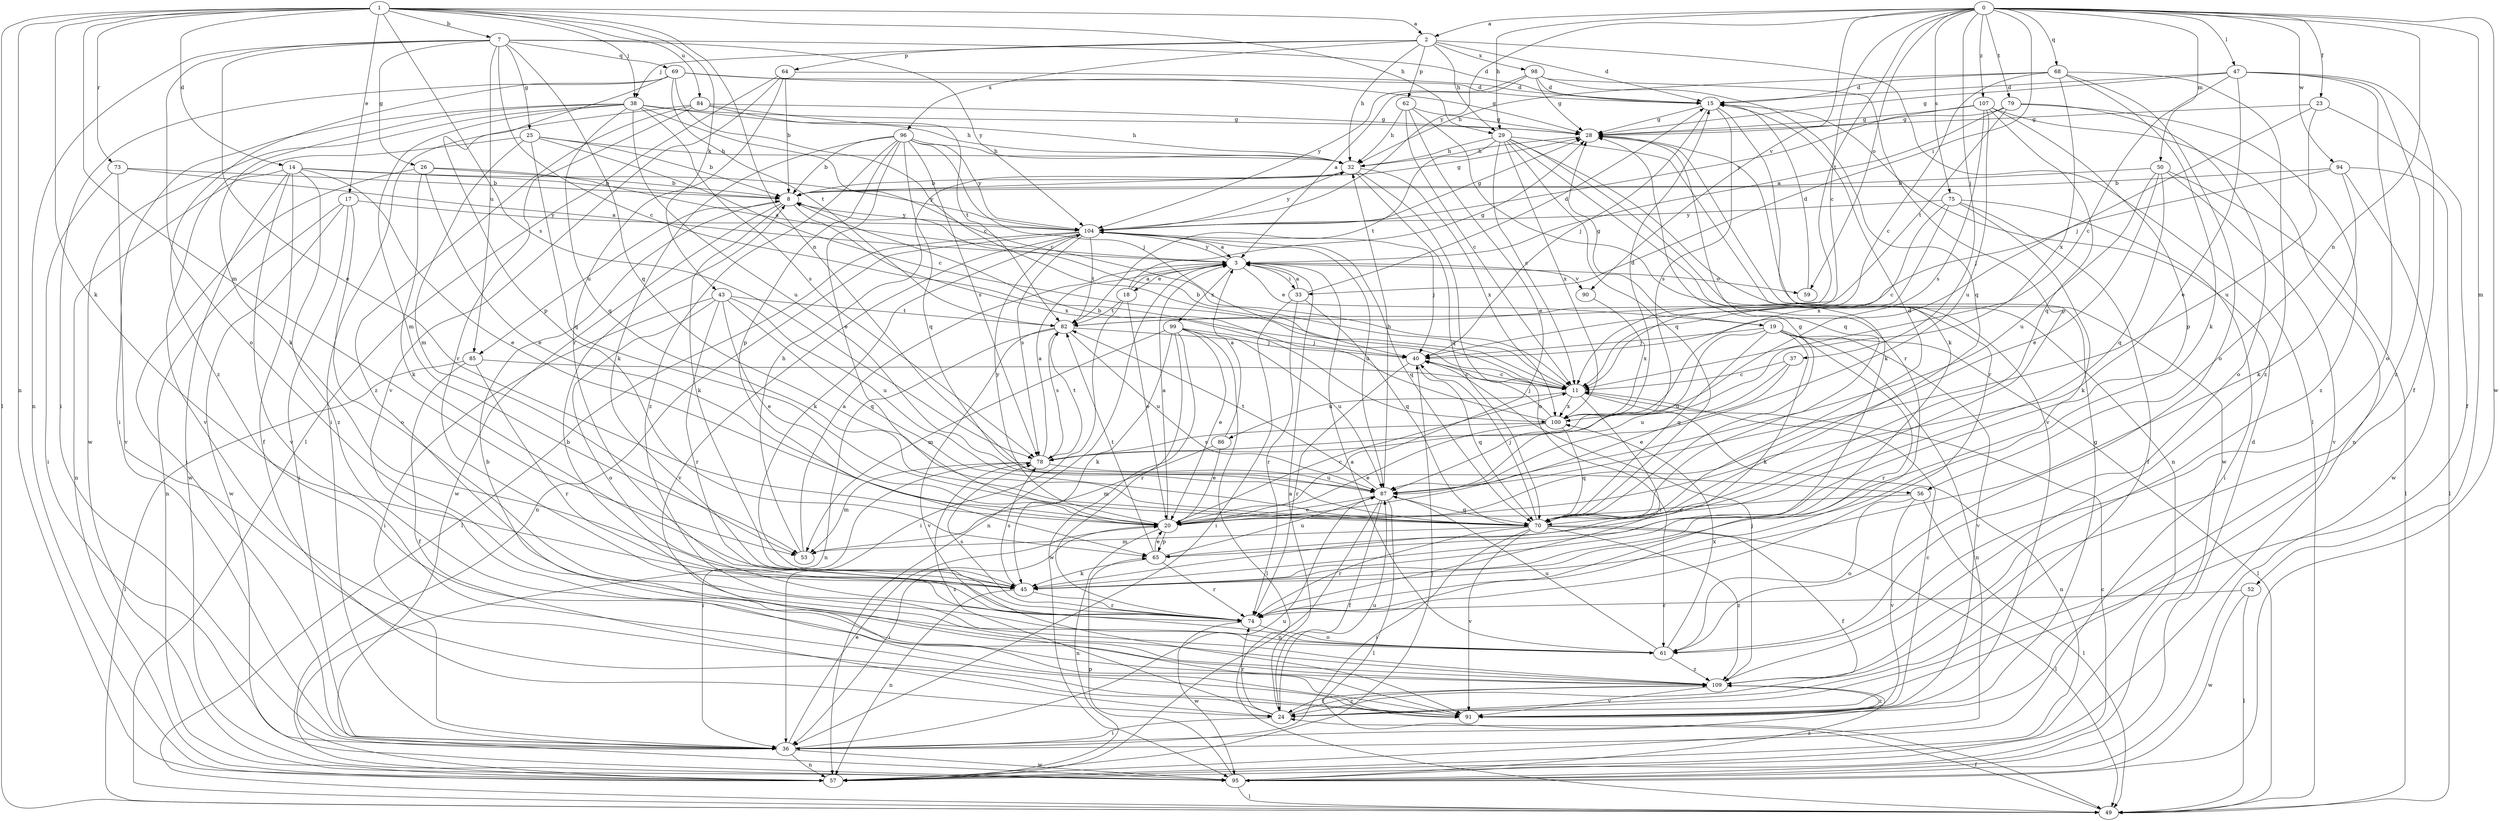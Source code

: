 strict digraph  {
0;
1;
2;
3;
7;
8;
11;
14;
15;
17;
18;
19;
20;
23;
24;
25;
26;
28;
29;
32;
33;
36;
37;
38;
40;
43;
45;
47;
49;
50;
52;
53;
56;
57;
59;
61;
62;
64;
65;
68;
69;
70;
73;
74;
75;
78;
79;
82;
84;
85;
86;
87;
90;
91;
94;
95;
96;
98;
99;
100;
104;
107;
109;
0 -> 2  [label=a];
0 -> 11  [label=c];
0 -> 23  [label=f];
0 -> 29  [label=h];
0 -> 33  [label=i];
0 -> 37  [label=j];
0 -> 47  [label=l];
0 -> 50  [label=m];
0 -> 52  [label=m];
0 -> 56  [label=n];
0 -> 59  [label=o];
0 -> 68  [label=q];
0 -> 75  [label=s];
0 -> 79  [label=t];
0 -> 82  [label=t];
0 -> 90  [label=v];
0 -> 94  [label=w];
0 -> 95  [label=w];
0 -> 104  [label=y];
0 -> 107  [label=z];
1 -> 2  [label=a];
1 -> 7  [label=b];
1 -> 14  [label=d];
1 -> 17  [label=e];
1 -> 29  [label=h];
1 -> 38  [label=j];
1 -> 43  [label=k];
1 -> 45  [label=k];
1 -> 49  [label=l];
1 -> 53  [label=m];
1 -> 56  [label=n];
1 -> 57  [label=n];
1 -> 73  [label=r];
1 -> 78  [label=s];
1 -> 84  [label=u];
2 -> 15  [label=d];
2 -> 29  [label=h];
2 -> 32  [label=h];
2 -> 38  [label=j];
2 -> 49  [label=l];
2 -> 62  [label=p];
2 -> 64  [label=p];
2 -> 96  [label=x];
2 -> 98  [label=x];
3 -> 18  [label=e];
3 -> 19  [label=e];
3 -> 33  [label=i];
3 -> 57  [label=n];
3 -> 59  [label=o];
3 -> 90  [label=v];
3 -> 99  [label=x];
3 -> 104  [label=y];
7 -> 11  [label=c];
7 -> 15  [label=d];
7 -> 20  [label=e];
7 -> 25  [label=g];
7 -> 26  [label=g];
7 -> 57  [label=n];
7 -> 61  [label=o];
7 -> 69  [label=q];
7 -> 70  [label=q];
7 -> 85  [label=u];
7 -> 104  [label=y];
8 -> 28  [label=g];
8 -> 45  [label=k];
8 -> 85  [label=u];
8 -> 95  [label=w];
8 -> 100  [label=x];
8 -> 104  [label=y];
11 -> 8  [label=b];
11 -> 57  [label=n];
11 -> 74  [label=r];
11 -> 86  [label=u];
11 -> 100  [label=x];
14 -> 8  [label=b];
14 -> 20  [label=e];
14 -> 24  [label=f];
14 -> 57  [label=n];
14 -> 91  [label=v];
14 -> 95  [label=w];
14 -> 104  [label=y];
14 -> 109  [label=z];
15 -> 28  [label=g];
15 -> 40  [label=j];
15 -> 45  [label=k];
15 -> 78  [label=s];
17 -> 36  [label=i];
17 -> 57  [label=n];
17 -> 61  [label=o];
17 -> 95  [label=w];
17 -> 104  [label=y];
18 -> 3  [label=a];
18 -> 20  [label=e];
18 -> 28  [label=g];
18 -> 36  [label=i];
18 -> 82  [label=t];
19 -> 28  [label=g];
19 -> 40  [label=j];
19 -> 45  [label=k];
19 -> 49  [label=l];
19 -> 57  [label=n];
19 -> 70  [label=q];
19 -> 74  [label=r];
19 -> 87  [label=u];
19 -> 91  [label=v];
20 -> 3  [label=a];
20 -> 11  [label=c];
20 -> 36  [label=i];
20 -> 57  [label=n];
20 -> 65  [label=p];
20 -> 104  [label=y];
23 -> 24  [label=f];
23 -> 28  [label=g];
23 -> 40  [label=j];
23 -> 87  [label=u];
24 -> 3  [label=a];
24 -> 36  [label=i];
24 -> 74  [label=r];
24 -> 78  [label=s];
24 -> 87  [label=u];
24 -> 109  [label=z];
25 -> 8  [label=b];
25 -> 11  [label=c];
25 -> 32  [label=h];
25 -> 53  [label=m];
25 -> 70  [label=q];
25 -> 91  [label=v];
26 -> 3  [label=a];
26 -> 8  [label=b];
26 -> 20  [label=e];
26 -> 36  [label=i];
26 -> 45  [label=k];
28 -> 32  [label=h];
28 -> 70  [label=q];
28 -> 95  [label=w];
29 -> 11  [label=c];
29 -> 32  [label=h];
29 -> 45  [label=k];
29 -> 57  [label=n];
29 -> 70  [label=q];
29 -> 74  [label=r];
29 -> 82  [label=t];
29 -> 91  [label=v];
29 -> 100  [label=x];
32 -> 8  [label=b];
32 -> 61  [label=o];
32 -> 70  [label=q];
32 -> 100  [label=x];
32 -> 104  [label=y];
33 -> 3  [label=a];
33 -> 15  [label=d];
33 -> 36  [label=i];
33 -> 70  [label=q];
33 -> 74  [label=r];
36 -> 20  [label=e];
36 -> 28  [label=g];
36 -> 57  [label=n];
36 -> 87  [label=u];
36 -> 95  [label=w];
37 -> 11  [label=c];
37 -> 20  [label=e];
37 -> 87  [label=u];
38 -> 11  [label=c];
38 -> 28  [label=g];
38 -> 32  [label=h];
38 -> 36  [label=i];
38 -> 45  [label=k];
38 -> 53  [label=m];
38 -> 70  [label=q];
38 -> 78  [label=s];
38 -> 87  [label=u];
38 -> 95  [label=w];
40 -> 11  [label=c];
40 -> 70  [label=q];
40 -> 74  [label=r];
43 -> 20  [label=e];
43 -> 36  [label=i];
43 -> 61  [label=o];
43 -> 70  [label=q];
43 -> 74  [label=r];
43 -> 82  [label=t];
43 -> 87  [label=u];
45 -> 57  [label=n];
45 -> 74  [label=r];
45 -> 78  [label=s];
47 -> 11  [label=c];
47 -> 15  [label=d];
47 -> 20  [label=e];
47 -> 24  [label=f];
47 -> 28  [label=g];
47 -> 61  [label=o];
47 -> 109  [label=z];
49 -> 24  [label=f];
50 -> 8  [label=b];
50 -> 20  [label=e];
50 -> 49  [label=l];
50 -> 70  [label=q];
50 -> 87  [label=u];
50 -> 91  [label=v];
52 -> 49  [label=l];
52 -> 74  [label=r];
52 -> 95  [label=w];
53 -> 3  [label=a];
53 -> 32  [label=h];
56 -> 20  [label=e];
56 -> 49  [label=l];
56 -> 61  [label=o];
56 -> 91  [label=v];
57 -> 40  [label=j];
59 -> 15  [label=d];
61 -> 3  [label=a];
61 -> 87  [label=u];
61 -> 100  [label=x];
61 -> 109  [label=z];
62 -> 11  [label=c];
62 -> 20  [label=e];
62 -> 28  [label=g];
62 -> 32  [label=h];
62 -> 74  [label=r];
64 -> 8  [label=b];
64 -> 15  [label=d];
64 -> 49  [label=l];
64 -> 74  [label=r];
64 -> 91  [label=v];
65 -> 20  [label=e];
65 -> 45  [label=k];
65 -> 74  [label=r];
65 -> 82  [label=t];
65 -> 87  [label=u];
68 -> 11  [label=c];
68 -> 15  [label=d];
68 -> 32  [label=h];
68 -> 45  [label=k];
68 -> 61  [label=o];
68 -> 100  [label=x];
68 -> 109  [label=z];
69 -> 11  [label=c];
69 -> 15  [label=d];
69 -> 28  [label=g];
69 -> 36  [label=i];
69 -> 65  [label=p];
69 -> 82  [label=t];
69 -> 109  [label=z];
70 -> 15  [label=d];
70 -> 24  [label=f];
70 -> 28  [label=g];
70 -> 36  [label=i];
70 -> 40  [label=j];
70 -> 49  [label=l];
70 -> 53  [label=m];
70 -> 74  [label=r];
70 -> 91  [label=v];
70 -> 109  [label=z];
73 -> 3  [label=a];
73 -> 8  [label=b];
73 -> 36  [label=i];
73 -> 91  [label=v];
74 -> 61  [label=o];
74 -> 78  [label=s];
74 -> 95  [label=w];
75 -> 11  [label=c];
75 -> 24  [label=f];
75 -> 36  [label=i];
75 -> 45  [label=k];
75 -> 100  [label=x];
75 -> 104  [label=y];
78 -> 3  [label=a];
78 -> 36  [label=i];
78 -> 53  [label=m];
78 -> 82  [label=t];
78 -> 87  [label=u];
79 -> 3  [label=a];
79 -> 28  [label=g];
79 -> 61  [label=o];
79 -> 82  [label=t];
79 -> 109  [label=z];
82 -> 40  [label=j];
82 -> 57  [label=n];
82 -> 78  [label=s];
82 -> 87  [label=u];
82 -> 91  [label=v];
84 -> 28  [label=g];
84 -> 32  [label=h];
84 -> 36  [label=i];
84 -> 74  [label=r];
84 -> 82  [label=t];
84 -> 109  [label=z];
85 -> 11  [label=c];
85 -> 24  [label=f];
85 -> 49  [label=l];
85 -> 74  [label=r];
86 -> 3  [label=a];
86 -> 20  [label=e];
86 -> 53  [label=m];
87 -> 20  [label=e];
87 -> 24  [label=f];
87 -> 32  [label=h];
87 -> 49  [label=l];
87 -> 57  [label=n];
87 -> 70  [label=q];
87 -> 82  [label=t];
90 -> 100  [label=x];
91 -> 8  [label=b];
91 -> 11  [label=c];
91 -> 109  [label=z];
94 -> 8  [label=b];
94 -> 40  [label=j];
94 -> 45  [label=k];
94 -> 49  [label=l];
94 -> 95  [label=w];
95 -> 11  [label=c];
95 -> 15  [label=d];
95 -> 49  [label=l];
95 -> 65  [label=p];
95 -> 109  [label=z];
96 -> 8  [label=b];
96 -> 20  [label=e];
96 -> 32  [label=h];
96 -> 40  [label=j];
96 -> 45  [label=k];
96 -> 65  [label=p];
96 -> 70  [label=q];
96 -> 78  [label=s];
96 -> 104  [label=y];
96 -> 109  [label=z];
98 -> 3  [label=a];
98 -> 15  [label=d];
98 -> 28  [label=g];
98 -> 65  [label=p];
98 -> 70  [label=q];
98 -> 104  [label=y];
99 -> 20  [label=e];
99 -> 40  [label=j];
99 -> 45  [label=k];
99 -> 49  [label=l];
99 -> 53  [label=m];
99 -> 74  [label=r];
99 -> 87  [label=u];
99 -> 95  [label=w];
100 -> 8  [label=b];
100 -> 15  [label=d];
100 -> 20  [label=e];
100 -> 40  [label=j];
100 -> 70  [label=q];
100 -> 78  [label=s];
104 -> 3  [label=a];
104 -> 28  [label=g];
104 -> 40  [label=j];
104 -> 45  [label=k];
104 -> 49  [label=l];
104 -> 57  [label=n];
104 -> 70  [label=q];
104 -> 78  [label=s];
104 -> 82  [label=t];
104 -> 87  [label=u];
104 -> 91  [label=v];
107 -> 28  [label=g];
107 -> 57  [label=n];
107 -> 65  [label=p];
107 -> 70  [label=q];
107 -> 78  [label=s];
107 -> 87  [label=u];
107 -> 104  [label=y];
109 -> 8  [label=b];
109 -> 24  [label=f];
109 -> 40  [label=j];
109 -> 91  [label=v];
}
